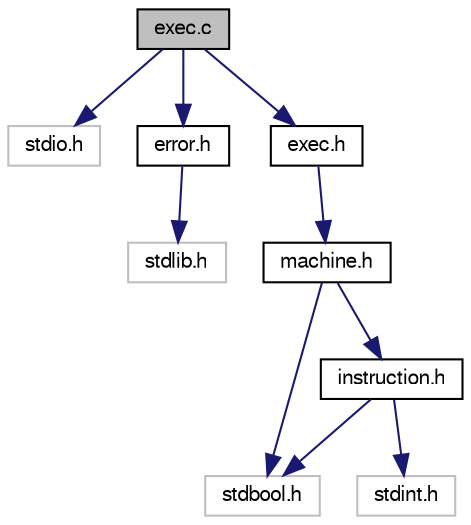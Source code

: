 digraph "exec.c"
{
  edge [fontname="FreeSans",fontsize="10",labelfontname="FreeSans",labelfontsize="10"];
  node [fontname="FreeSans",fontsize="10",shape=record];
  Node1 [label="exec.c",height=0.2,width=0.4,color="black", fillcolor="grey75", style="filled" fontcolor="black"];
  Node1 -> Node2 [color="midnightblue",fontsize="10",style="solid",fontname="FreeSans"];
  Node2 [label="stdio.h",height=0.2,width=0.4,color="grey75", fillcolor="white", style="filled"];
  Node1 -> Node3 [color="midnightblue",fontsize="10",style="solid",fontname="FreeSans"];
  Node3 [label="error.h",height=0.2,width=0.4,color="black", fillcolor="white", style="filled",URL="$error_8h.html",tooltip="Messages et codes d&#39;erreurs. "];
  Node3 -> Node4 [color="midnightblue",fontsize="10",style="solid",fontname="FreeSans"];
  Node4 [label="stdlib.h",height=0.2,width=0.4,color="grey75", fillcolor="white", style="filled"];
  Node1 -> Node5 [color="midnightblue",fontsize="10",style="solid",fontname="FreeSans"];
  Node5 [label="exec.h",height=0.2,width=0.4,color="black", fillcolor="white", style="filled",URL="$exec_8h.html",tooltip="Exécution d&#39;une instruction. "];
  Node5 -> Node6 [color="midnightblue",fontsize="10",style="solid",fontname="FreeSans"];
  Node6 [label="machine.h",height=0.2,width=0.4,color="black", fillcolor="white", style="filled",URL="$machine_8h.html",tooltip="Description de la structure du processeur et de sa mémoire. "];
  Node6 -> Node7 [color="midnightblue",fontsize="10",style="solid",fontname="FreeSans"];
  Node7 [label="stdbool.h",height=0.2,width=0.4,color="grey75", fillcolor="white", style="filled"];
  Node6 -> Node8 [color="midnightblue",fontsize="10",style="solid",fontname="FreeSans"];
  Node8 [label="instruction.h",height=0.2,width=0.4,color="black", fillcolor="white", style="filled",URL="$instruction_8h.html",tooltip="Description du jeu d&#39;instruction. "];
  Node8 -> Node7 [color="midnightblue",fontsize="10",style="solid",fontname="FreeSans"];
  Node8 -> Node9 [color="midnightblue",fontsize="10",style="solid",fontname="FreeSans"];
  Node9 [label="stdint.h",height=0.2,width=0.4,color="grey75", fillcolor="white", style="filled"];
}
